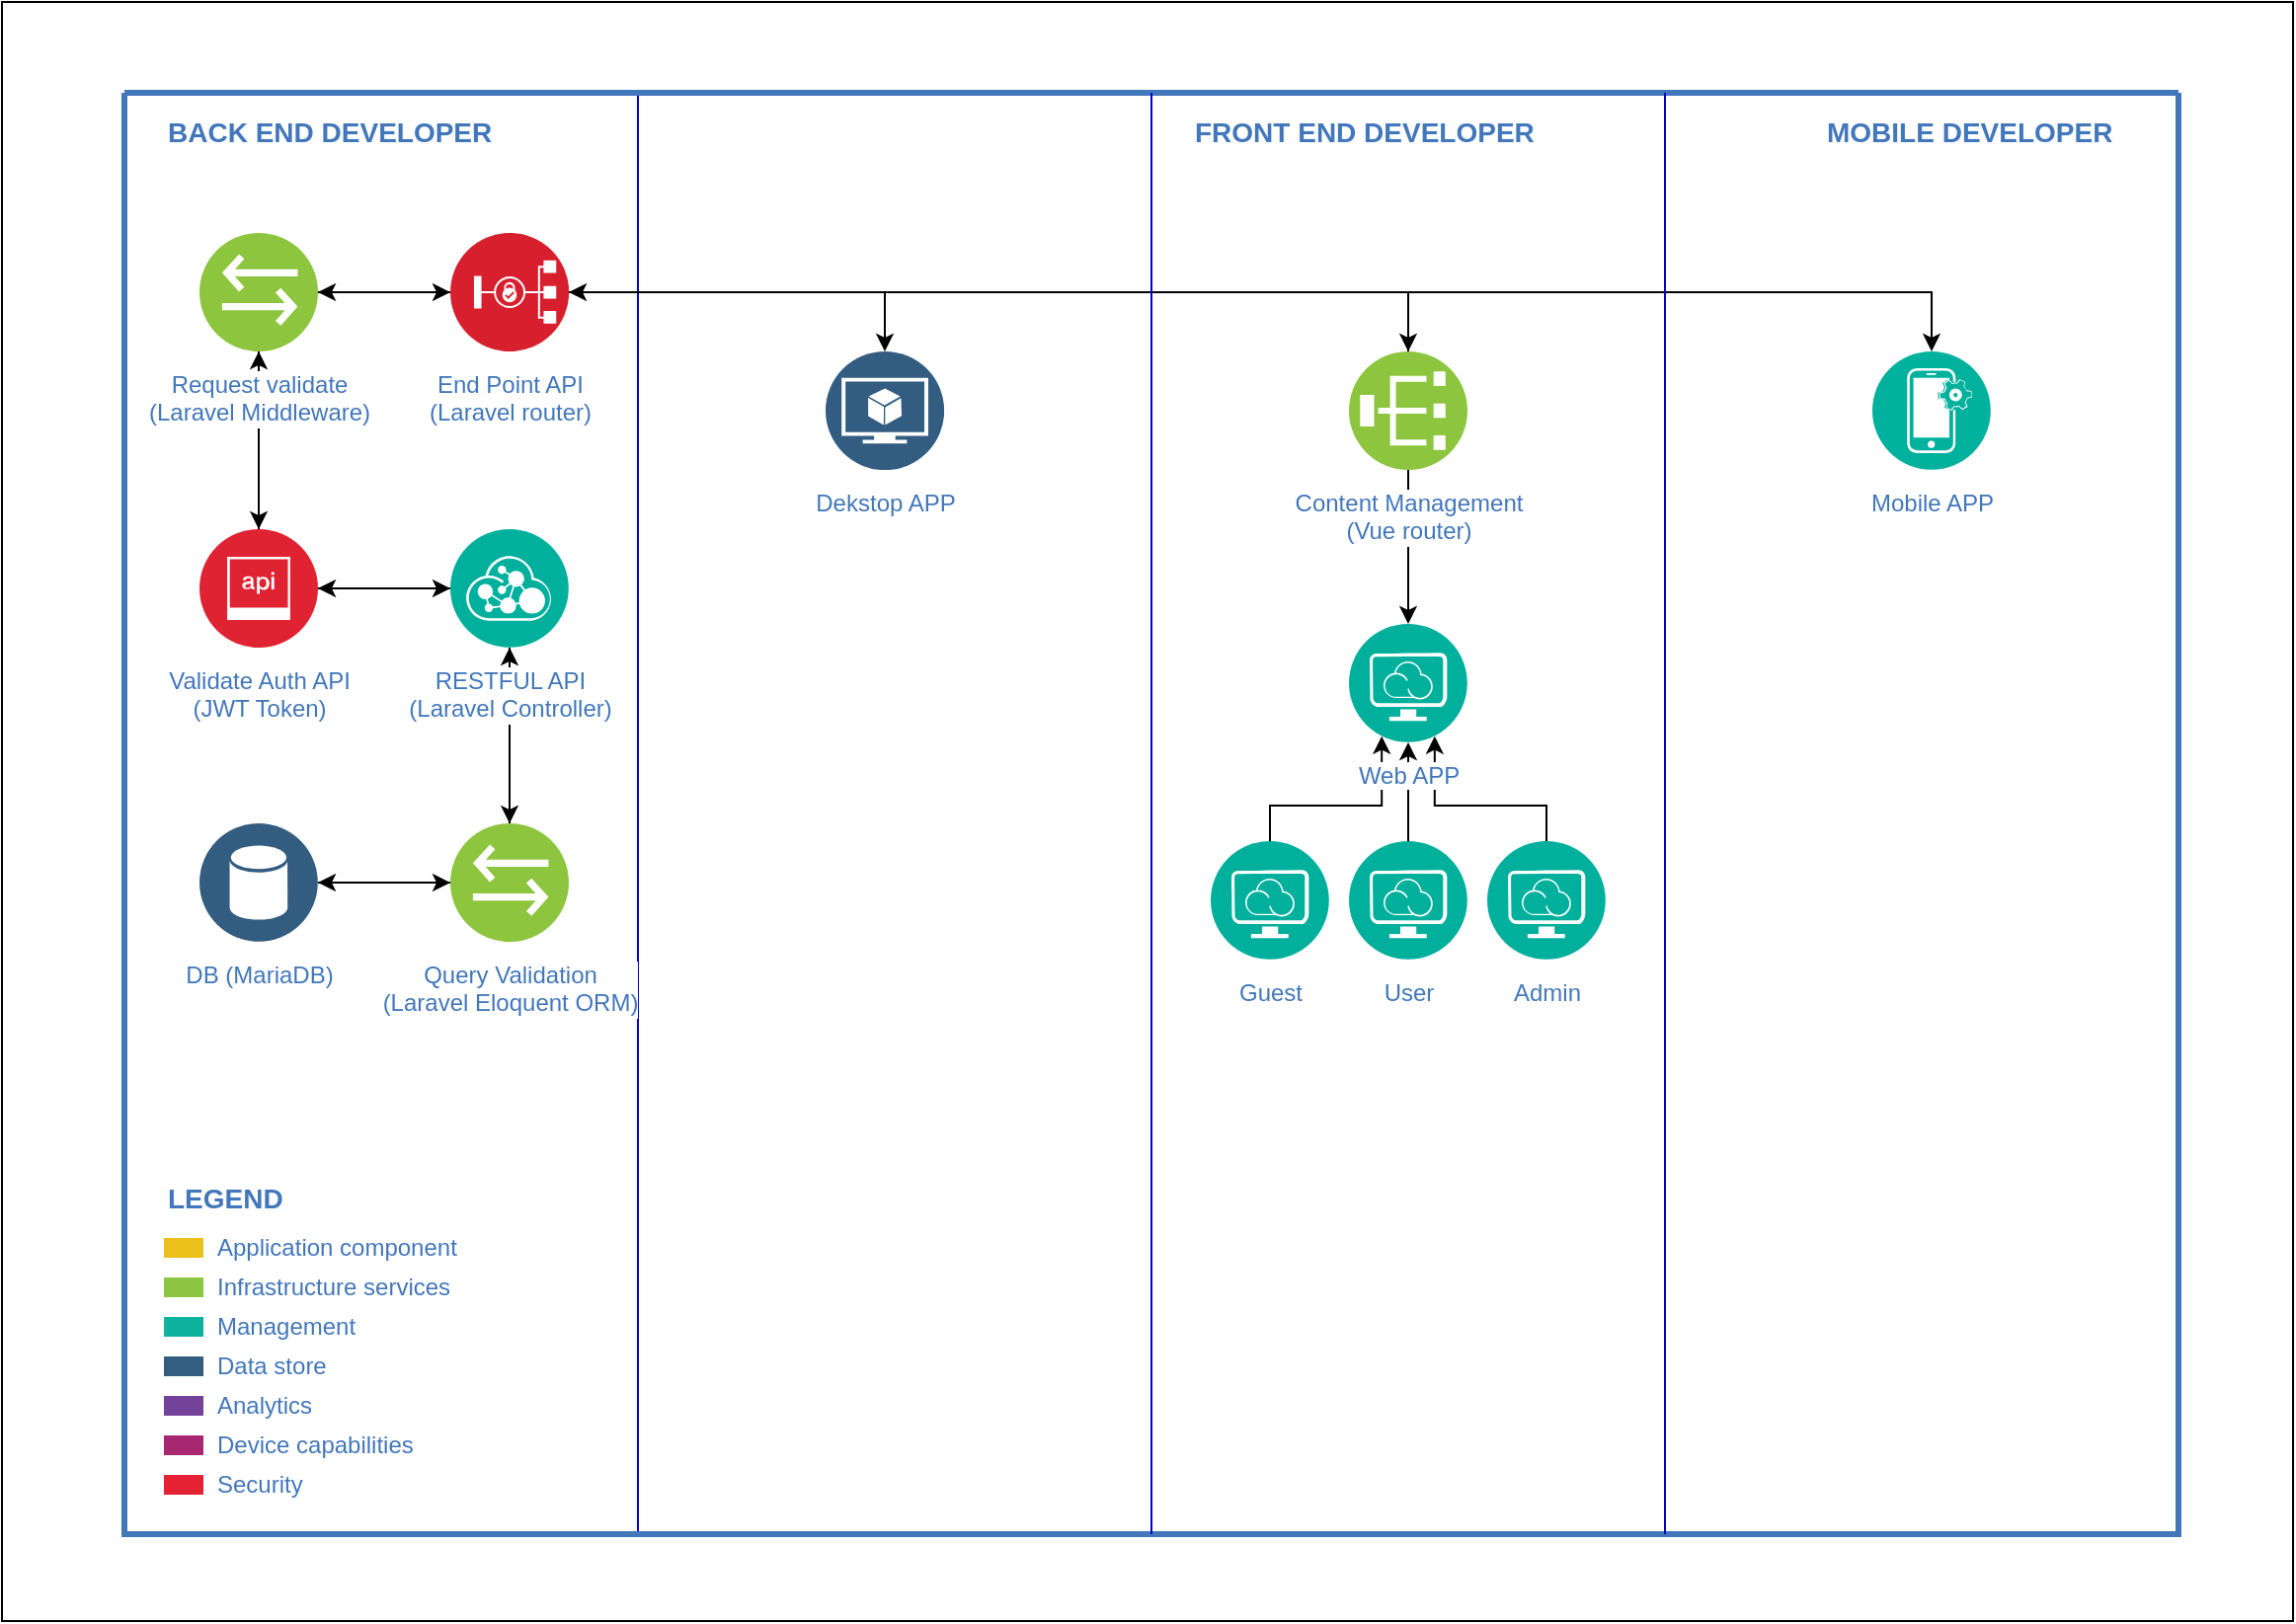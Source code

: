 <mxfile version="21.3.7" type="device">
  <diagram id="2f404044-711c-603c-8f00-f6bb4c023d3c" name="Page-1">
    <mxGraphModel dx="1969" dy="1039" grid="1" gridSize="10" guides="1" tooltips="1" connect="1" arrows="1" fold="1" page="1" pageScale="1" pageWidth="1169" pageHeight="827" background="none" math="0" shadow="0">
      <root>
        <mxCell id="0" />
        <mxCell id="1" parent="0" />
        <mxCell id="fHIdoygeyvDNRfYOngVc-126" value="" style="rounded=0;whiteSpace=wrap;html=1;" vertex="1" parent="1">
          <mxGeometry x="3" y="3" width="1160" height="820" as="geometry" />
        </mxCell>
        <mxCell id="fHIdoygeyvDNRfYOngVc-98" value="" style="endArrow=none;html=1;rounded=0;entryX=0.25;entryY=0;entryDx=0;entryDy=0;strokeColor=#0000CC;exitX=0.25;exitY=1;exitDx=0;exitDy=0;" edge="1" parent="1" source="21" target="21">
          <mxGeometry width="50" height="50" relative="1" as="geometry">
            <mxPoint x="399" y="780" as="sourcePoint" />
            <mxPoint x="610" y="400" as="targetPoint" />
          </mxGeometry>
        </mxCell>
        <mxCell id="21" value="" style="swimlane;shadow=0;strokeColor=#4277BB;fillColor=#ffffff;fontColor=none;align=right;startSize=0;collapsible=0;noLabel=1;strokeWidth=3;" parent="1" vertex="1">
          <mxGeometry x="65" y="49" width="1040" height="730" as="geometry" />
        </mxCell>
        <mxCell id="22" value="BACK END DEVELOPER" style="text;html=1;align=left;verticalAlign=middle;fontColor=#4277BB;shadow=0;dashed=0;strokeColor=none;fillColor=none;labelBackgroundColor=none;fontStyle=1;fontSize=14;spacingLeft=5;" parent="21" vertex="1">
          <mxGeometry x="15" y="10" width="200" height="20" as="geometry" />
        </mxCell>
        <mxCell id="48" value="FRONT END DEVELOPER" style="text;html=1;align=left;verticalAlign=middle;fontColor=#4277BB;shadow=0;dashed=0;strokeColor=none;fillColor=none;labelBackgroundColor=none;fontStyle=1;fontSize=14;spacingLeft=5;" parent="21" vertex="1">
          <mxGeometry x="535" y="10" width="185" height="20" as="geometry" />
        </mxCell>
        <mxCell id="49" value="MOBILE DEVELOPER" style="text;html=1;align=left;verticalAlign=middle;fontColor=#4277BB;shadow=0;dashed=0;strokeColor=none;fillColor=none;labelBackgroundColor=none;fontStyle=1;fontSize=14;spacingLeft=5;" parent="21" vertex="1">
          <mxGeometry x="855" y="10" width="185" height="20" as="geometry" />
        </mxCell>
        <mxCell id="50" value="Application component" style="rounded=0;html=1;shadow=0;labelBackgroundColor=none;strokeColor=none;strokeWidth=2;fillColor=#EBC01A;gradientColor=none;fontSize=12;fontColor=#4277BB;align=left;labelPosition=right;verticalLabelPosition=middle;verticalAlign=middle;spacingLeft=5;" parent="21" vertex="1">
          <mxGeometry x="20" y="580" width="20" height="10" as="geometry" />
        </mxCell>
        <mxCell id="51" value="Infrastructure services" style="rounded=0;html=1;shadow=0;labelBackgroundColor=none;strokeColor=none;strokeWidth=2;fillColor=#8DC642;gradientColor=none;fontSize=12;fontColor=#4277BB;align=left;labelPosition=right;verticalLabelPosition=middle;verticalAlign=middle;spacingLeft=5;" parent="21" vertex="1">
          <mxGeometry x="20" y="600" width="20" height="10" as="geometry" />
        </mxCell>
        <mxCell id="52" value="Management" style="rounded=0;html=1;shadow=0;labelBackgroundColor=none;strokeColor=none;strokeWidth=2;fillColor=#0DB39D;gradientColor=none;fontSize=12;fontColor=#4277BB;align=left;labelPosition=right;verticalLabelPosition=middle;verticalAlign=middle;spacingLeft=5;" parent="21" vertex="1">
          <mxGeometry x="20" y="620" width="20" height="10" as="geometry" />
        </mxCell>
        <mxCell id="53" value="Data store" style="rounded=0;html=1;shadow=0;labelBackgroundColor=none;strokeColor=none;strokeWidth=2;fillColor=#335D81;gradientColor=none;fontSize=12;fontColor=#4277BB;align=left;labelPosition=right;verticalLabelPosition=middle;verticalAlign=middle;spacingLeft=5;" parent="21" vertex="1">
          <mxGeometry x="20" y="640" width="20" height="10" as="geometry" />
        </mxCell>
        <mxCell id="54" value="Analytics" style="rounded=0;html=1;shadow=0;labelBackgroundColor=none;strokeColor=none;strokeWidth=2;fillColor=#744399;gradientColor=none;fontSize=12;fontColor=#4277BB;align=left;labelPosition=right;verticalLabelPosition=middle;verticalAlign=middle;spacingLeft=5;" parent="21" vertex="1">
          <mxGeometry x="20" y="660" width="20" height="10" as="geometry" />
        </mxCell>
        <mxCell id="55" value="Device capabilities" style="rounded=0;html=1;shadow=0;labelBackgroundColor=none;strokeColor=none;strokeWidth=2;fillColor=#A72870;gradientColor=none;fontSize=12;fontColor=#4277BB;align=left;labelPosition=right;verticalLabelPosition=middle;verticalAlign=middle;spacingLeft=5;" parent="21" vertex="1">
          <mxGeometry x="20" y="680" width="20" height="10" as="geometry" />
        </mxCell>
        <mxCell id="56" value="Security" style="rounded=0;html=1;shadow=0;labelBackgroundColor=none;strokeColor=none;strokeWidth=2;fillColor=#E52134;gradientColor=none;fontSize=12;fontColor=#4277BB;align=left;labelPosition=right;verticalLabelPosition=middle;verticalAlign=middle;spacingLeft=5;" parent="21" vertex="1">
          <mxGeometry x="20" y="700" width="20" height="10" as="geometry" />
        </mxCell>
        <mxCell id="59" value="LEGEND" style="text;html=1;align=left;verticalAlign=middle;fontColor=#4277BB;shadow=0;dashed=0;strokeColor=none;fillColor=none;labelBackgroundColor=none;fontStyle=1;fontSize=14;spacingLeft=0;" parent="21" vertex="1">
          <mxGeometry x="20" y="550" width="150" height="20" as="geometry" />
        </mxCell>
        <mxCell id="fHIdoygeyvDNRfYOngVc-114" style="edgeStyle=orthogonalEdgeStyle;rounded=0;orthogonalLoop=1;jettySize=auto;html=1;" edge="1" parent="21" source="fHIdoygeyvDNRfYOngVc-62" target="fHIdoygeyvDNRfYOngVc-105">
          <mxGeometry relative="1" as="geometry" />
        </mxCell>
        <mxCell id="fHIdoygeyvDNRfYOngVc-62" value="DB (MariaDB)" style="image;aspect=fixed;perimeter=ellipsePerimeter;html=1;align=center;shadow=0;dashed=0;fontColor=#4277BB;labelBackgroundColor=default;fontSize=12;spacingTop=3;image=img/lib/ibm/data/data_services.svg;" vertex="1" parent="21">
          <mxGeometry x="38" y="370" width="60" height="60" as="geometry" />
        </mxCell>
        <mxCell id="fHIdoygeyvDNRfYOngVc-70" value="Dekstop APP" style="image;aspect=fixed;perimeter=ellipsePerimeter;html=1;align=center;shadow=0;dashed=0;fontColor=#4277BB;labelBackgroundColor=default;fontSize=12;spacingTop=3;image=img/lib/ibm/data/model.svg;" vertex="1" parent="21">
          <mxGeometry x="355" y="131" width="60" height="60" as="geometry" />
        </mxCell>
        <mxCell id="fHIdoygeyvDNRfYOngVc-75" value="Mobile APP" style="image;aspect=fixed;perimeter=ellipsePerimeter;html=1;align=center;shadow=0;dashed=0;fontColor=#4277BB;labelBackgroundColor=default;fontSize=12;spacingTop=3;image=img/lib/ibm/management/device_management.svg;" vertex="1" parent="21">
          <mxGeometry x="885" y="131" width="60" height="60" as="geometry" />
        </mxCell>
        <mxCell id="fHIdoygeyvDNRfYOngVc-86" style="edgeStyle=orthogonalEdgeStyle;rounded=0;orthogonalLoop=1;jettySize=auto;html=1;" edge="1" parent="21" source="fHIdoygeyvDNRfYOngVc-78" target="fHIdoygeyvDNRfYOngVc-85">
          <mxGeometry relative="1" as="geometry" />
        </mxCell>
        <mxCell id="fHIdoygeyvDNRfYOngVc-116" style="edgeStyle=orthogonalEdgeStyle;rounded=0;orthogonalLoop=1;jettySize=auto;html=1;entryX=1;entryY=0.5;entryDx=0;entryDy=0;" edge="1" parent="21" source="fHIdoygeyvDNRfYOngVc-78" target="fHIdoygeyvDNRfYOngVc-76">
          <mxGeometry relative="1" as="geometry">
            <Array as="points">
              <mxPoint x="650" y="101" />
            </Array>
          </mxGeometry>
        </mxCell>
        <mxCell id="fHIdoygeyvDNRfYOngVc-78" value="Content Management&lt;br&gt;(Vue router)" style="image;aspect=fixed;perimeter=ellipsePerimeter;html=1;align=center;shadow=0;dashed=0;fontColor=#4277BB;labelBackgroundColor=default;fontSize=12;spacingTop=3;image=img/lib/ibm/vpc/LoadBalancer.svg;direction=north;" vertex="1" parent="21">
          <mxGeometry x="620" y="131" width="60" height="60" as="geometry" />
        </mxCell>
        <mxCell id="fHIdoygeyvDNRfYOngVc-111" style="edgeStyle=orthogonalEdgeStyle;rounded=0;orthogonalLoop=1;jettySize=auto;html=1;" edge="1" parent="21" source="fHIdoygeyvDNRfYOngVc-67" target="fHIdoygeyvDNRfYOngVc-105">
          <mxGeometry relative="1" as="geometry" />
        </mxCell>
        <mxCell id="fHIdoygeyvDNRfYOngVc-97" style="edgeStyle=orthogonalEdgeStyle;rounded=0;orthogonalLoop=1;jettySize=auto;html=1;entryX=0.75;entryY=1;entryDx=0;entryDy=0;" edge="1" parent="21" source="fHIdoygeyvDNRfYOngVc-89" target="fHIdoygeyvDNRfYOngVc-85">
          <mxGeometry relative="1" as="geometry">
            <Array as="points">
              <mxPoint x="720" y="361" />
              <mxPoint x="663" y="361" />
            </Array>
          </mxGeometry>
        </mxCell>
        <mxCell id="fHIdoygeyvDNRfYOngVc-89" value="Admin" style="image;aspect=fixed;perimeter=ellipsePerimeter;html=1;align=center;shadow=0;dashed=0;fontColor=#4277BB;labelBackgroundColor=default;fontSize=12;spacingTop=3;image=img/lib/ibm/management/provider_cloud_portal_service.svg;" vertex="1" parent="21">
          <mxGeometry x="690" y="379" width="60" height="60" as="geometry" />
        </mxCell>
        <mxCell id="fHIdoygeyvDNRfYOngVc-92" style="edgeStyle=orthogonalEdgeStyle;rounded=0;orthogonalLoop=1;jettySize=auto;html=1;" edge="1" parent="21" source="fHIdoygeyvDNRfYOngVc-91" target="fHIdoygeyvDNRfYOngVc-85">
          <mxGeometry relative="1" as="geometry" />
        </mxCell>
        <mxCell id="fHIdoygeyvDNRfYOngVc-91" value="User" style="image;aspect=fixed;perimeter=ellipsePerimeter;html=1;align=center;shadow=0;dashed=0;fontColor=#4277BB;labelBackgroundColor=default;fontSize=12;spacingTop=3;image=img/lib/ibm/management/provider_cloud_portal_service.svg;" vertex="1" parent="21">
          <mxGeometry x="620" y="379" width="60" height="60" as="geometry" />
        </mxCell>
        <mxCell id="fHIdoygeyvDNRfYOngVc-96" style="edgeStyle=orthogonalEdgeStyle;rounded=0;orthogonalLoop=1;jettySize=auto;html=1;entryX=0.25;entryY=1;entryDx=0;entryDy=0;" edge="1" parent="21" source="fHIdoygeyvDNRfYOngVc-90" target="fHIdoygeyvDNRfYOngVc-85">
          <mxGeometry relative="1" as="geometry">
            <Array as="points">
              <mxPoint x="580" y="361" />
              <mxPoint x="637" y="361" />
            </Array>
          </mxGeometry>
        </mxCell>
        <mxCell id="fHIdoygeyvDNRfYOngVc-90" value="Guest" style="image;aspect=fixed;perimeter=ellipsePerimeter;html=1;align=center;shadow=0;dashed=0;fontColor=#4277BB;labelBackgroundColor=default;fontSize=12;spacingTop=3;image=img/lib/ibm/management/provider_cloud_portal_service.svg;" vertex="1" parent="21">
          <mxGeometry x="550" y="379" width="60" height="60" as="geometry" />
        </mxCell>
        <mxCell id="fHIdoygeyvDNRfYOngVc-85" value="Web APP" style="image;aspect=fixed;perimeter=ellipsePerimeter;html=1;align=center;shadow=0;dashed=0;fontColor=#4277BB;labelBackgroundColor=default;fontSize=12;spacingTop=3;image=img/lib/ibm/management/provider_cloud_portal_service.svg;" vertex="1" parent="21">
          <mxGeometry x="620" y="269" width="60" height="60" as="geometry" />
        </mxCell>
        <mxCell id="fHIdoygeyvDNRfYOngVc-102" style="edgeStyle=orthogonalEdgeStyle;rounded=0;orthogonalLoop=1;jettySize=auto;html=1;entryX=1;entryY=0.5;entryDx=0;entryDy=0;" edge="1" parent="21" source="fHIdoygeyvDNRfYOngVc-76" target="fHIdoygeyvDNRfYOngVc-78">
          <mxGeometry relative="1" as="geometry" />
        </mxCell>
        <mxCell id="fHIdoygeyvDNRfYOngVc-107" style="edgeStyle=orthogonalEdgeStyle;rounded=0;orthogonalLoop=1;jettySize=auto;html=1;" edge="1" parent="21" source="fHIdoygeyvDNRfYOngVc-76" target="fHIdoygeyvDNRfYOngVc-106">
          <mxGeometry relative="1" as="geometry" />
        </mxCell>
        <mxCell id="fHIdoygeyvDNRfYOngVc-117" style="edgeStyle=orthogonalEdgeStyle;rounded=0;orthogonalLoop=1;jettySize=auto;html=1;entryX=0.5;entryY=0;entryDx=0;entryDy=0;" edge="1" parent="21" source="fHIdoygeyvDNRfYOngVc-76" target="fHIdoygeyvDNRfYOngVc-70">
          <mxGeometry relative="1" as="geometry" />
        </mxCell>
        <mxCell id="fHIdoygeyvDNRfYOngVc-118" style="edgeStyle=orthogonalEdgeStyle;rounded=0;orthogonalLoop=1;jettySize=auto;html=1;entryX=0.5;entryY=0;entryDx=0;entryDy=0;" edge="1" parent="21" source="fHIdoygeyvDNRfYOngVc-76" target="fHIdoygeyvDNRfYOngVc-75">
          <mxGeometry relative="1" as="geometry" />
        </mxCell>
        <object label="End Point API&lt;br&gt;(Laravel router)" id="fHIdoygeyvDNRfYOngVc-76">
          <mxCell style="image;aspect=fixed;perimeter=ellipsePerimeter;html=1;align=center;shadow=0;dashed=0;fontColor=#4277BB;labelBackgroundColor=default;fontSize=12;spacingTop=3;image=img/lib/ibm/security/infrastructure_security.svg;" vertex="1" parent="21">
            <mxGeometry x="165" y="71" width="60" height="60" as="geometry" />
          </mxCell>
        </object>
        <mxCell id="fHIdoygeyvDNRfYOngVc-112" style="edgeStyle=orthogonalEdgeStyle;rounded=0;orthogonalLoop=1;jettySize=auto;html=1;" edge="1" parent="21" source="fHIdoygeyvDNRfYOngVc-105" target="fHIdoygeyvDNRfYOngVc-67">
          <mxGeometry relative="1" as="geometry" />
        </mxCell>
        <mxCell id="fHIdoygeyvDNRfYOngVc-113" style="edgeStyle=orthogonalEdgeStyle;rounded=0;orthogonalLoop=1;jettySize=auto;html=1;" edge="1" parent="21" source="fHIdoygeyvDNRfYOngVc-105" target="fHIdoygeyvDNRfYOngVc-62">
          <mxGeometry relative="1" as="geometry" />
        </mxCell>
        <mxCell id="fHIdoygeyvDNRfYOngVc-105" value="Query Validation&lt;br&gt;(Laravel Eloquent ORM)" style="image;aspect=fixed;perimeter=ellipsePerimeter;html=1;align=center;shadow=0;dashed=0;fontColor=#4277BB;labelBackgroundColor=default;fontSize=12;spacingTop=3;image=img/lib/ibm/vpc/Bridge.svg;" vertex="1" parent="21">
          <mxGeometry x="165" y="370" width="60" height="60" as="geometry" />
        </mxCell>
        <mxCell id="fHIdoygeyvDNRfYOngVc-108" style="edgeStyle=orthogonalEdgeStyle;rounded=0;orthogonalLoop=1;jettySize=auto;html=1;" edge="1" parent="21" source="fHIdoygeyvDNRfYOngVc-106" target="fHIdoygeyvDNRfYOngVc-76">
          <mxGeometry relative="1" as="geometry" />
        </mxCell>
        <mxCell id="fHIdoygeyvDNRfYOngVc-123" style="edgeStyle=orthogonalEdgeStyle;rounded=0;orthogonalLoop=1;jettySize=auto;html=1;entryX=0.5;entryY=0;entryDx=0;entryDy=0;" edge="1" parent="21" source="fHIdoygeyvDNRfYOngVc-106" target="fHIdoygeyvDNRfYOngVc-119">
          <mxGeometry relative="1" as="geometry" />
        </mxCell>
        <mxCell id="fHIdoygeyvDNRfYOngVc-124" style="edgeStyle=orthogonalEdgeStyle;rounded=0;orthogonalLoop=1;jettySize=auto;html=1;entryX=1;entryY=0.5;entryDx=0;entryDy=0;" edge="1" parent="21" source="fHIdoygeyvDNRfYOngVc-67" target="fHIdoygeyvDNRfYOngVc-119">
          <mxGeometry relative="1" as="geometry" />
        </mxCell>
        <mxCell id="fHIdoygeyvDNRfYOngVc-67" value="RESTFUL API&lt;br&gt;(Laravel Controller)" style="image;aspect=fixed;perimeter=ellipsePerimeter;html=1;align=center;shadow=0;dashed=0;fontColor=#4277BB;labelBackgroundColor=#ffffff;fontSize=12;spacingTop=3;image=img/lib/ibm/management/api_management.svg;" vertex="1" parent="21">
          <mxGeometry x="165" y="221" width="60" height="60" as="geometry" />
        </mxCell>
        <mxCell id="fHIdoygeyvDNRfYOngVc-122" style="edgeStyle=orthogonalEdgeStyle;rounded=0;orthogonalLoop=1;jettySize=auto;html=1;entryX=0.5;entryY=1;entryDx=0;entryDy=0;" edge="1" parent="21" source="fHIdoygeyvDNRfYOngVc-119" target="fHIdoygeyvDNRfYOngVc-106">
          <mxGeometry relative="1" as="geometry" />
        </mxCell>
        <mxCell id="fHIdoygeyvDNRfYOngVc-125" style="edgeStyle=orthogonalEdgeStyle;rounded=0;orthogonalLoop=1;jettySize=auto;html=1;entryX=0;entryY=0.5;entryDx=0;entryDy=0;" edge="1" parent="21" source="fHIdoygeyvDNRfYOngVc-119" target="fHIdoygeyvDNRfYOngVc-67">
          <mxGeometry relative="1" as="geometry" />
        </mxCell>
        <mxCell id="fHIdoygeyvDNRfYOngVc-119" value="Validate Auth API&lt;br&gt;(JWT Token)" style="image;aspect=fixed;perimeter=ellipsePerimeter;html=1;align=center;shadow=0;dashed=0;fontColor=#4277BB;labelBackgroundColor=default;fontSize=12;spacingTop=3;image=img/lib/ibm/security/api_security.svg;" vertex="1" parent="21">
          <mxGeometry x="38" y="221" width="60" height="60" as="geometry" />
        </mxCell>
        <mxCell id="fHIdoygeyvDNRfYOngVc-106" value="Request validate&lt;br&gt;(Laravel Middleware)" style="image;aspect=fixed;perimeter=ellipsePerimeter;html=1;align=center;shadow=0;dashed=0;fontColor=#4277BB;labelBackgroundColor=default;fontSize=12;spacingTop=3;image=img/lib/ibm/vpc/Bridge.svg;" vertex="1" parent="21">
          <mxGeometry x="38" y="71" width="60" height="60" as="geometry" />
        </mxCell>
        <mxCell id="fHIdoygeyvDNRfYOngVc-104" value="" style="endArrow=none;html=1;rounded=0;entryX=0.5;entryY=0;entryDx=0;entryDy=0;exitX=0.5;exitY=1;exitDx=0;exitDy=0;strokeColor=#0000CC;" edge="1" parent="1" source="21" target="21">
          <mxGeometry width="50" height="50" relative="1" as="geometry">
            <mxPoint x="660" y="780" as="sourcePoint" />
            <mxPoint x="770" y="310" as="targetPoint" />
          </mxGeometry>
        </mxCell>
        <mxCell id="fHIdoygeyvDNRfYOngVc-115" value="" style="endArrow=none;html=1;rounded=0;entryX=0.75;entryY=0;entryDx=0;entryDy=0;exitX=0.75;exitY=1;exitDx=0;exitDy=0;strokeColor=#0000CC;" edge="1" parent="1" source="21" target="21">
          <mxGeometry width="50" height="50" relative="1" as="geometry">
            <mxPoint x="780" y="400" as="sourcePoint" />
            <mxPoint x="830" y="350" as="targetPoint" />
          </mxGeometry>
        </mxCell>
      </root>
    </mxGraphModel>
  </diagram>
</mxfile>
